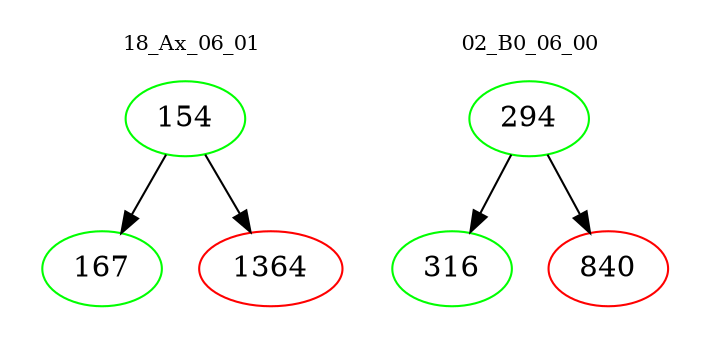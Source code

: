 digraph{
subgraph cluster_0 {
color = white
label = "18_Ax_06_01";
fontsize=10;
T0_154 [label="154", color="green"]
T0_154 -> T0_167 [color="black"]
T0_167 [label="167", color="green"]
T0_154 -> T0_1364 [color="black"]
T0_1364 [label="1364", color="red"]
}
subgraph cluster_1 {
color = white
label = "02_B0_06_00";
fontsize=10;
T1_294 [label="294", color="green"]
T1_294 -> T1_316 [color="black"]
T1_316 [label="316", color="green"]
T1_294 -> T1_840 [color="black"]
T1_840 [label="840", color="red"]
}
}
